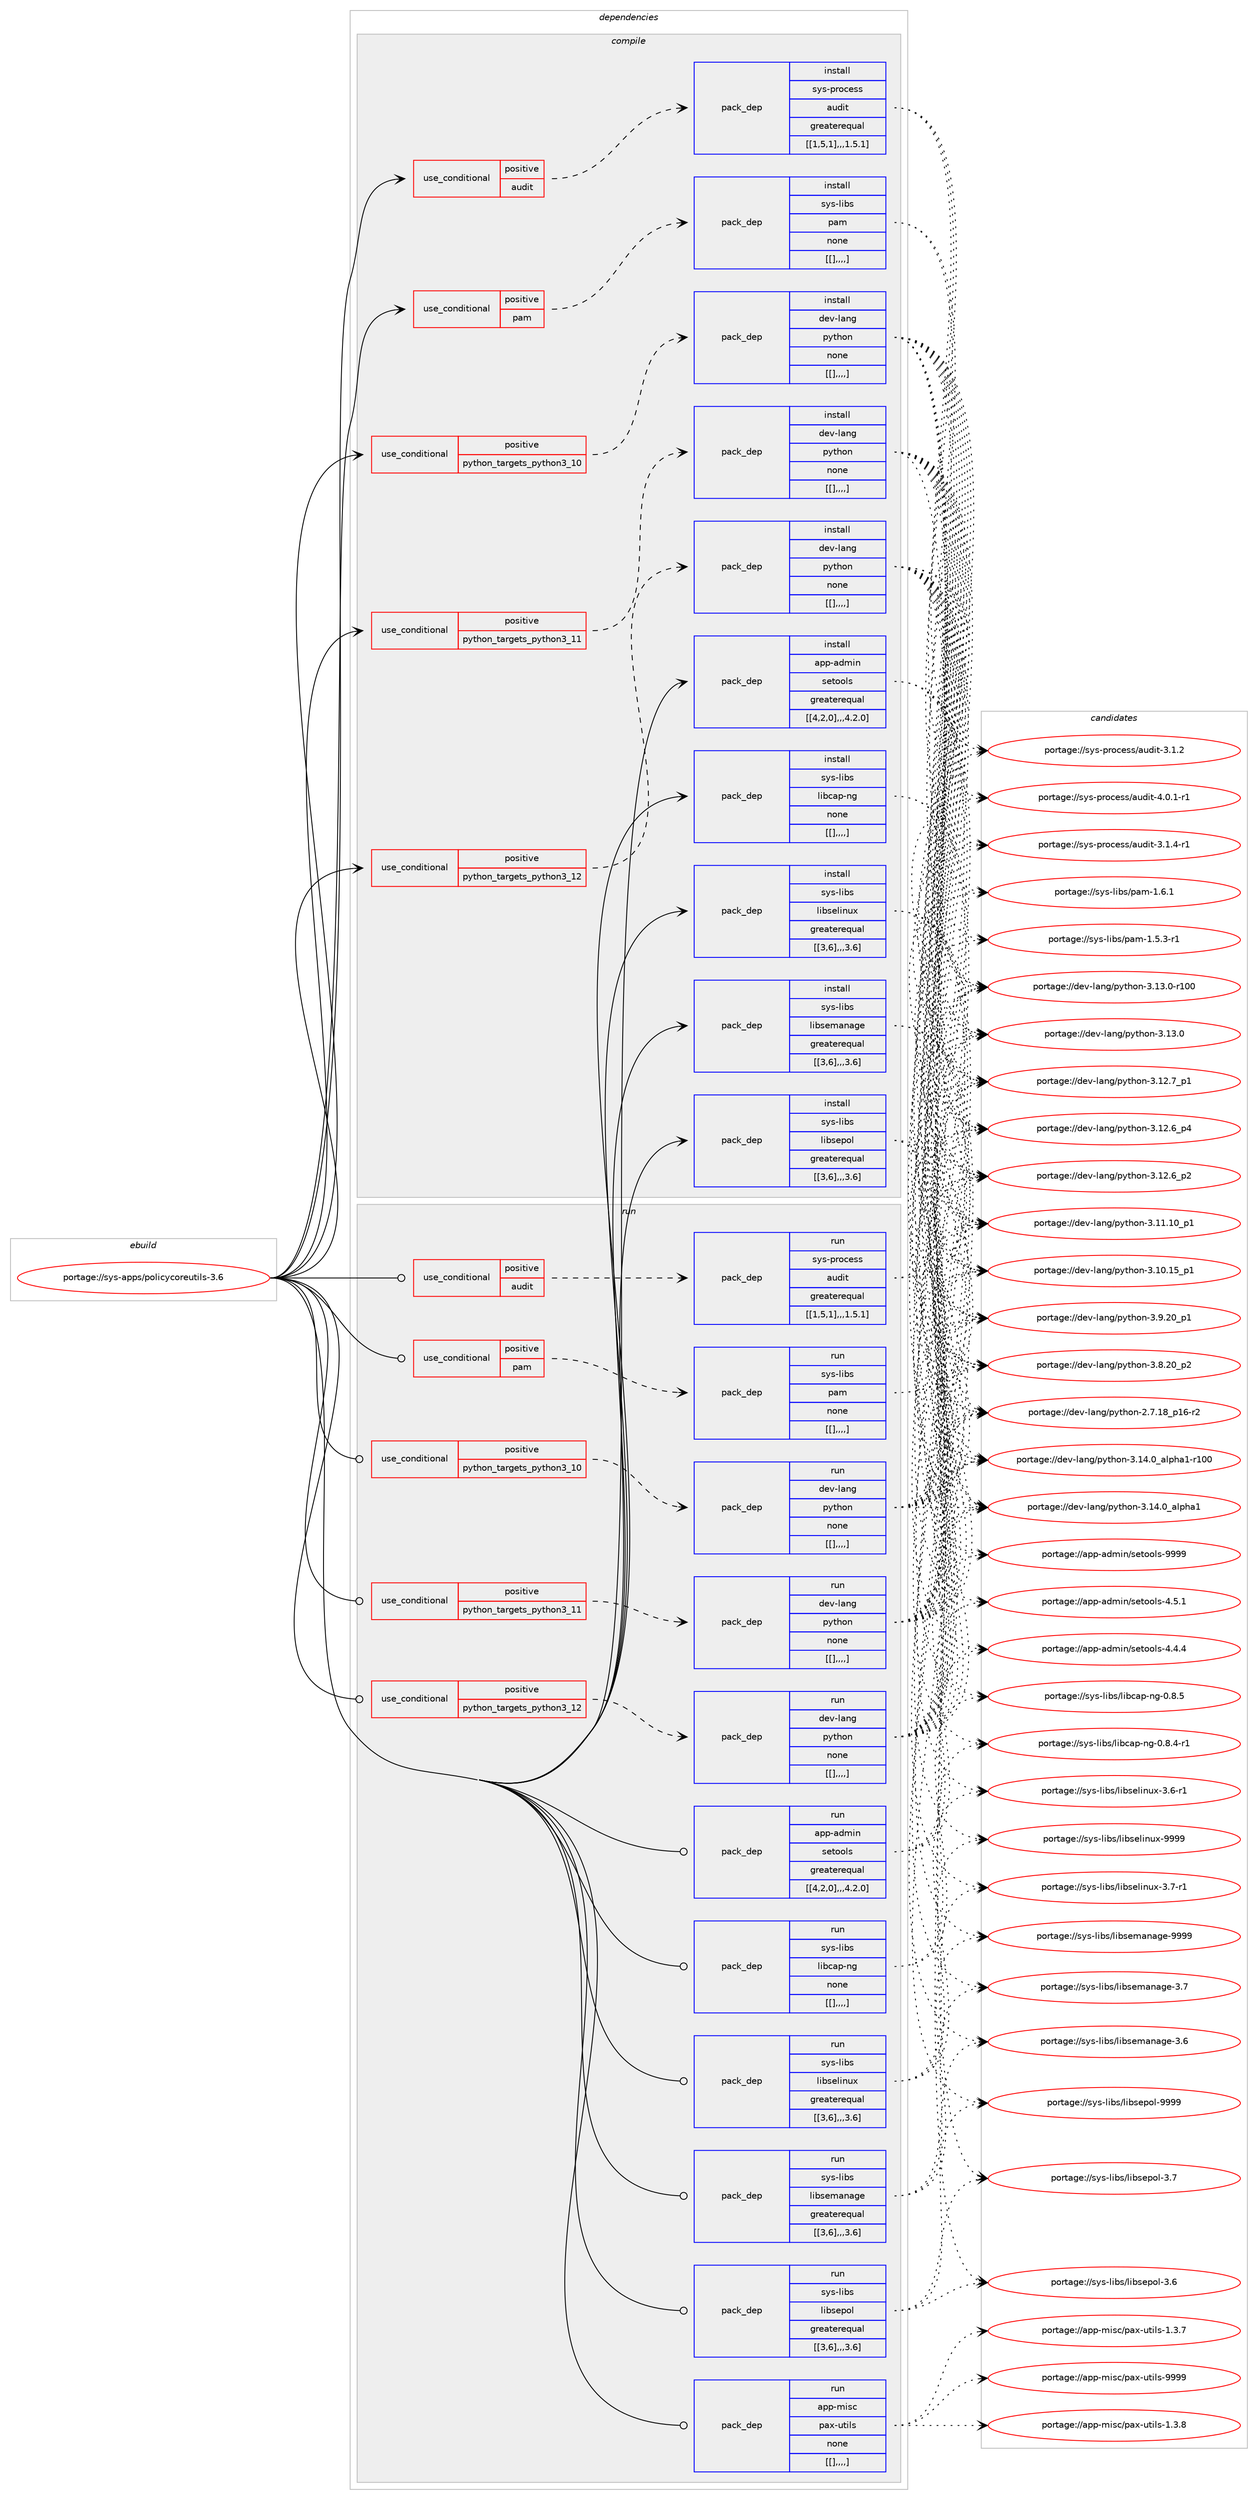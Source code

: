 digraph prolog {

# *************
# Graph options
# *************

newrank=true;
concentrate=true;
compound=true;
graph [rankdir=LR,fontname=Helvetica,fontsize=10,ranksep=1.5];#, ranksep=2.5, nodesep=0.2];
edge  [arrowhead=vee];
node  [fontname=Helvetica,fontsize=10];

# **********
# The ebuild
# **********

subgraph cluster_leftcol {
color=gray;
label=<<i>ebuild</i>>;
id [label="portage://sys-apps/policycoreutils-3.6", color=red, width=4, href="../sys-apps/policycoreutils-3.6.svg"];
}

# ****************
# The dependencies
# ****************

subgraph cluster_midcol {
color=gray;
label=<<i>dependencies</i>>;
subgraph cluster_compile {
fillcolor="#eeeeee";
style=filled;
label=<<i>compile</i>>;
subgraph cond118239 {
dependency445395 [label=<<TABLE BORDER="0" CELLBORDER="1" CELLSPACING="0" CELLPADDING="4"><TR><TD ROWSPAN="3" CELLPADDING="10">use_conditional</TD></TR><TR><TD>positive</TD></TR><TR><TD>audit</TD></TR></TABLE>>, shape=none, color=red];
subgraph pack323968 {
dependency445407 [label=<<TABLE BORDER="0" CELLBORDER="1" CELLSPACING="0" CELLPADDING="4" WIDTH="220"><TR><TD ROWSPAN="6" CELLPADDING="30">pack_dep</TD></TR><TR><TD WIDTH="110">install</TD></TR><TR><TD>sys-process</TD></TR><TR><TD>audit</TD></TR><TR><TD>greaterequal</TD></TR><TR><TD>[[1,5,1],,,1.5.1]</TD></TR></TABLE>>, shape=none, color=blue];
}
dependency445395:e -> dependency445407:w [weight=20,style="dashed",arrowhead="vee"];
}
id:e -> dependency445395:w [weight=20,style="solid",arrowhead="vee"];
subgraph cond118254 {
dependency445429 [label=<<TABLE BORDER="0" CELLBORDER="1" CELLSPACING="0" CELLPADDING="4"><TR><TD ROWSPAN="3" CELLPADDING="10">use_conditional</TD></TR><TR><TD>positive</TD></TR><TR><TD>pam</TD></TR></TABLE>>, shape=none, color=red];
subgraph pack323987 {
dependency445546 [label=<<TABLE BORDER="0" CELLBORDER="1" CELLSPACING="0" CELLPADDING="4" WIDTH="220"><TR><TD ROWSPAN="6" CELLPADDING="30">pack_dep</TD></TR><TR><TD WIDTH="110">install</TD></TR><TR><TD>sys-libs</TD></TR><TR><TD>pam</TD></TR><TR><TD>none</TD></TR><TR><TD>[[],,,,]</TD></TR></TABLE>>, shape=none, color=blue];
}
dependency445429:e -> dependency445546:w [weight=20,style="dashed",arrowhead="vee"];
}
id:e -> dependency445429:w [weight=20,style="solid",arrowhead="vee"];
subgraph cond118311 {
dependency445602 [label=<<TABLE BORDER="0" CELLBORDER="1" CELLSPACING="0" CELLPADDING="4"><TR><TD ROWSPAN="3" CELLPADDING="10">use_conditional</TD></TR><TR><TD>positive</TD></TR><TR><TD>python_targets_python3_10</TD></TR></TABLE>>, shape=none, color=red];
subgraph pack324123 {
dependency445663 [label=<<TABLE BORDER="0" CELLBORDER="1" CELLSPACING="0" CELLPADDING="4" WIDTH="220"><TR><TD ROWSPAN="6" CELLPADDING="30">pack_dep</TD></TR><TR><TD WIDTH="110">install</TD></TR><TR><TD>dev-lang</TD></TR><TR><TD>python</TD></TR><TR><TD>none</TD></TR><TR><TD>[[],,,,]</TD></TR></TABLE>>, shape=none, color=blue];
}
dependency445602:e -> dependency445663:w [weight=20,style="dashed",arrowhead="vee"];
}
id:e -> dependency445602:w [weight=20,style="solid",arrowhead="vee"];
subgraph cond118338 {
dependency445669 [label=<<TABLE BORDER="0" CELLBORDER="1" CELLSPACING="0" CELLPADDING="4"><TR><TD ROWSPAN="3" CELLPADDING="10">use_conditional</TD></TR><TR><TD>positive</TD></TR><TR><TD>python_targets_python3_11</TD></TR></TABLE>>, shape=none, color=red];
subgraph pack324153 {
dependency445700 [label=<<TABLE BORDER="0" CELLBORDER="1" CELLSPACING="0" CELLPADDING="4" WIDTH="220"><TR><TD ROWSPAN="6" CELLPADDING="30">pack_dep</TD></TR><TR><TD WIDTH="110">install</TD></TR><TR><TD>dev-lang</TD></TR><TR><TD>python</TD></TR><TR><TD>none</TD></TR><TR><TD>[[],,,,]</TD></TR></TABLE>>, shape=none, color=blue];
}
dependency445669:e -> dependency445700:w [weight=20,style="dashed",arrowhead="vee"];
}
id:e -> dependency445669:w [weight=20,style="solid",arrowhead="vee"];
subgraph cond118353 {
dependency445707 [label=<<TABLE BORDER="0" CELLBORDER="1" CELLSPACING="0" CELLPADDING="4"><TR><TD ROWSPAN="3" CELLPADDING="10">use_conditional</TD></TR><TR><TD>positive</TD></TR><TR><TD>python_targets_python3_12</TD></TR></TABLE>>, shape=none, color=red];
subgraph pack324170 {
dependency445724 [label=<<TABLE BORDER="0" CELLBORDER="1" CELLSPACING="0" CELLPADDING="4" WIDTH="220"><TR><TD ROWSPAN="6" CELLPADDING="30">pack_dep</TD></TR><TR><TD WIDTH="110">install</TD></TR><TR><TD>dev-lang</TD></TR><TR><TD>python</TD></TR><TR><TD>none</TD></TR><TR><TD>[[],,,,]</TD></TR></TABLE>>, shape=none, color=blue];
}
dependency445707:e -> dependency445724:w [weight=20,style="dashed",arrowhead="vee"];
}
id:e -> dependency445707:w [weight=20,style="solid",arrowhead="vee"];
subgraph pack324227 {
dependency445809 [label=<<TABLE BORDER="0" CELLBORDER="1" CELLSPACING="0" CELLPADDING="4" WIDTH="220"><TR><TD ROWSPAN="6" CELLPADDING="30">pack_dep</TD></TR><TR><TD WIDTH="110">install</TD></TR><TR><TD>app-admin</TD></TR><TR><TD>setools</TD></TR><TR><TD>greaterequal</TD></TR><TR><TD>[[4,2,0],,,4.2.0]</TD></TR></TABLE>>, shape=none, color=blue];
}
id:e -> dependency445809:w [weight=20,style="solid",arrowhead="vee"];
subgraph pack324241 {
dependency445849 [label=<<TABLE BORDER="0" CELLBORDER="1" CELLSPACING="0" CELLPADDING="4" WIDTH="220"><TR><TD ROWSPAN="6" CELLPADDING="30">pack_dep</TD></TR><TR><TD WIDTH="110">install</TD></TR><TR><TD>sys-libs</TD></TR><TR><TD>libcap-ng</TD></TR><TR><TD>none</TD></TR><TR><TD>[[],,,,]</TD></TR></TABLE>>, shape=none, color=blue];
}
id:e -> dependency445849:w [weight=20,style="solid",arrowhead="vee"];
subgraph pack324283 {
dependency445887 [label=<<TABLE BORDER="0" CELLBORDER="1" CELLSPACING="0" CELLPADDING="4" WIDTH="220"><TR><TD ROWSPAN="6" CELLPADDING="30">pack_dep</TD></TR><TR><TD WIDTH="110">install</TD></TR><TR><TD>sys-libs</TD></TR><TR><TD>libselinux</TD></TR><TR><TD>greaterequal</TD></TR><TR><TD>[[3,6],,,3.6]</TD></TR></TABLE>>, shape=none, color=blue];
}
id:e -> dependency445887:w [weight=20,style="solid",arrowhead="vee"];
subgraph pack324308 {
dependency445910 [label=<<TABLE BORDER="0" CELLBORDER="1" CELLSPACING="0" CELLPADDING="4" WIDTH="220"><TR><TD ROWSPAN="6" CELLPADDING="30">pack_dep</TD></TR><TR><TD WIDTH="110">install</TD></TR><TR><TD>sys-libs</TD></TR><TR><TD>libsemanage</TD></TR><TR><TD>greaterequal</TD></TR><TR><TD>[[3,6],,,3.6]</TD></TR></TABLE>>, shape=none, color=blue];
}
id:e -> dependency445910:w [weight=20,style="solid",arrowhead="vee"];
subgraph pack324332 {
dependency445950 [label=<<TABLE BORDER="0" CELLBORDER="1" CELLSPACING="0" CELLPADDING="4" WIDTH="220"><TR><TD ROWSPAN="6" CELLPADDING="30">pack_dep</TD></TR><TR><TD WIDTH="110">install</TD></TR><TR><TD>sys-libs</TD></TR><TR><TD>libsepol</TD></TR><TR><TD>greaterequal</TD></TR><TR><TD>[[3,6],,,3.6]</TD></TR></TABLE>>, shape=none, color=blue];
}
id:e -> dependency445950:w [weight=20,style="solid",arrowhead="vee"];
}
subgraph cluster_compileandrun {
fillcolor="#eeeeee";
style=filled;
label=<<i>compile and run</i>>;
}
subgraph cluster_run {
fillcolor="#eeeeee";
style=filled;
label=<<i>run</i>>;
subgraph cond118439 {
dependency445960 [label=<<TABLE BORDER="0" CELLBORDER="1" CELLSPACING="0" CELLPADDING="4"><TR><TD ROWSPAN="3" CELLPADDING="10">use_conditional</TD></TR><TR><TD>positive</TD></TR><TR><TD>audit</TD></TR></TABLE>>, shape=none, color=red];
subgraph pack324369 {
dependency446013 [label=<<TABLE BORDER="0" CELLBORDER="1" CELLSPACING="0" CELLPADDING="4" WIDTH="220"><TR><TD ROWSPAN="6" CELLPADDING="30">pack_dep</TD></TR><TR><TD WIDTH="110">run</TD></TR><TR><TD>sys-process</TD></TR><TR><TD>audit</TD></TR><TR><TD>greaterequal</TD></TR><TR><TD>[[1,5,1],,,1.5.1]</TD></TR></TABLE>>, shape=none, color=blue];
}
dependency445960:e -> dependency446013:w [weight=20,style="dashed",arrowhead="vee"];
}
id:e -> dependency445960:w [weight=20,style="solid",arrowhead="odot"];
subgraph cond118459 {
dependency446056 [label=<<TABLE BORDER="0" CELLBORDER="1" CELLSPACING="0" CELLPADDING="4"><TR><TD ROWSPAN="3" CELLPADDING="10">use_conditional</TD></TR><TR><TD>positive</TD></TR><TR><TD>pam</TD></TR></TABLE>>, shape=none, color=red];
subgraph pack324415 {
dependency446077 [label=<<TABLE BORDER="0" CELLBORDER="1" CELLSPACING="0" CELLPADDING="4" WIDTH="220"><TR><TD ROWSPAN="6" CELLPADDING="30">pack_dep</TD></TR><TR><TD WIDTH="110">run</TD></TR><TR><TD>sys-libs</TD></TR><TR><TD>pam</TD></TR><TR><TD>none</TD></TR><TR><TD>[[],,,,]</TD></TR></TABLE>>, shape=none, color=blue];
}
dependency446056:e -> dependency446077:w [weight=20,style="dashed",arrowhead="vee"];
}
id:e -> dependency446056:w [weight=20,style="solid",arrowhead="odot"];
subgraph cond118483 {
dependency446120 [label=<<TABLE BORDER="0" CELLBORDER="1" CELLSPACING="0" CELLPADDING="4"><TR><TD ROWSPAN="3" CELLPADDING="10">use_conditional</TD></TR><TR><TD>positive</TD></TR><TR><TD>python_targets_python3_10</TD></TR></TABLE>>, shape=none, color=red];
subgraph pack324476 {
dependency446175 [label=<<TABLE BORDER="0" CELLBORDER="1" CELLSPACING="0" CELLPADDING="4" WIDTH="220"><TR><TD ROWSPAN="6" CELLPADDING="30">pack_dep</TD></TR><TR><TD WIDTH="110">run</TD></TR><TR><TD>dev-lang</TD></TR><TR><TD>python</TD></TR><TR><TD>none</TD></TR><TR><TD>[[],,,,]</TD></TR></TABLE>>, shape=none, color=blue];
}
dependency446120:e -> dependency446175:w [weight=20,style="dashed",arrowhead="vee"];
}
id:e -> dependency446120:w [weight=20,style="solid",arrowhead="odot"];
subgraph cond118524 {
dependency446263 [label=<<TABLE BORDER="0" CELLBORDER="1" CELLSPACING="0" CELLPADDING="4"><TR><TD ROWSPAN="3" CELLPADDING="10">use_conditional</TD></TR><TR><TD>positive</TD></TR><TR><TD>python_targets_python3_11</TD></TR></TABLE>>, shape=none, color=red];
subgraph pack324548 {
dependency446280 [label=<<TABLE BORDER="0" CELLBORDER="1" CELLSPACING="0" CELLPADDING="4" WIDTH="220"><TR><TD ROWSPAN="6" CELLPADDING="30">pack_dep</TD></TR><TR><TD WIDTH="110">run</TD></TR><TR><TD>dev-lang</TD></TR><TR><TD>python</TD></TR><TR><TD>none</TD></TR><TR><TD>[[],,,,]</TD></TR></TABLE>>, shape=none, color=blue];
}
dependency446263:e -> dependency446280:w [weight=20,style="dashed",arrowhead="vee"];
}
id:e -> dependency446263:w [weight=20,style="solid",arrowhead="odot"];
subgraph cond118554 {
dependency446335 [label=<<TABLE BORDER="0" CELLBORDER="1" CELLSPACING="0" CELLPADDING="4"><TR><TD ROWSPAN="3" CELLPADDING="10">use_conditional</TD></TR><TR><TD>positive</TD></TR><TR><TD>python_targets_python3_12</TD></TR></TABLE>>, shape=none, color=red];
subgraph pack324622 {
dependency446374 [label=<<TABLE BORDER="0" CELLBORDER="1" CELLSPACING="0" CELLPADDING="4" WIDTH="220"><TR><TD ROWSPAN="6" CELLPADDING="30">pack_dep</TD></TR><TR><TD WIDTH="110">run</TD></TR><TR><TD>dev-lang</TD></TR><TR><TD>python</TD></TR><TR><TD>none</TD></TR><TR><TD>[[],,,,]</TD></TR></TABLE>>, shape=none, color=blue];
}
dependency446335:e -> dependency446374:w [weight=20,style="dashed",arrowhead="vee"];
}
id:e -> dependency446335:w [weight=20,style="solid",arrowhead="odot"];
subgraph pack324639 {
dependency446397 [label=<<TABLE BORDER="0" CELLBORDER="1" CELLSPACING="0" CELLPADDING="4" WIDTH="220"><TR><TD ROWSPAN="6" CELLPADDING="30">pack_dep</TD></TR><TR><TD WIDTH="110">run</TD></TR><TR><TD>app-admin</TD></TR><TR><TD>setools</TD></TR><TR><TD>greaterequal</TD></TR><TR><TD>[[4,2,0],,,4.2.0]</TD></TR></TABLE>>, shape=none, color=blue];
}
id:e -> dependency446397:w [weight=20,style="solid",arrowhead="odot"];
subgraph pack324640 {
dependency446436 [label=<<TABLE BORDER="0" CELLBORDER="1" CELLSPACING="0" CELLPADDING="4" WIDTH="220"><TR><TD ROWSPAN="6" CELLPADDING="30">pack_dep</TD></TR><TR><TD WIDTH="110">run</TD></TR><TR><TD>app-misc</TD></TR><TR><TD>pax-utils</TD></TR><TR><TD>none</TD></TR><TR><TD>[[],,,,]</TD></TR></TABLE>>, shape=none, color=blue];
}
id:e -> dependency446436:w [weight=20,style="solid",arrowhead="odot"];
subgraph pack324678 {
dependency446552 [label=<<TABLE BORDER="0" CELLBORDER="1" CELLSPACING="0" CELLPADDING="4" WIDTH="220"><TR><TD ROWSPAN="6" CELLPADDING="30">pack_dep</TD></TR><TR><TD WIDTH="110">run</TD></TR><TR><TD>sys-libs</TD></TR><TR><TD>libcap-ng</TD></TR><TR><TD>none</TD></TR><TR><TD>[[],,,,]</TD></TR></TABLE>>, shape=none, color=blue];
}
id:e -> dependency446552:w [weight=20,style="solid",arrowhead="odot"];
subgraph pack324743 {
dependency446582 [label=<<TABLE BORDER="0" CELLBORDER="1" CELLSPACING="0" CELLPADDING="4" WIDTH="220"><TR><TD ROWSPAN="6" CELLPADDING="30">pack_dep</TD></TR><TR><TD WIDTH="110">run</TD></TR><TR><TD>sys-libs</TD></TR><TR><TD>libselinux</TD></TR><TR><TD>greaterequal</TD></TR><TR><TD>[[3,6],,,3.6]</TD></TR></TABLE>>, shape=none, color=blue];
}
id:e -> dependency446582:w [weight=20,style="solid",arrowhead="odot"];
subgraph pack324772 {
dependency446612 [label=<<TABLE BORDER="0" CELLBORDER="1" CELLSPACING="0" CELLPADDING="4" WIDTH="220"><TR><TD ROWSPAN="6" CELLPADDING="30">pack_dep</TD></TR><TR><TD WIDTH="110">run</TD></TR><TR><TD>sys-libs</TD></TR><TR><TD>libsemanage</TD></TR><TR><TD>greaterequal</TD></TR><TR><TD>[[3,6],,,3.6]</TD></TR></TABLE>>, shape=none, color=blue];
}
id:e -> dependency446612:w [weight=20,style="solid",arrowhead="odot"];
subgraph pack324774 {
dependency446689 [label=<<TABLE BORDER="0" CELLBORDER="1" CELLSPACING="0" CELLPADDING="4" WIDTH="220"><TR><TD ROWSPAN="6" CELLPADDING="30">pack_dep</TD></TR><TR><TD WIDTH="110">run</TD></TR><TR><TD>sys-libs</TD></TR><TR><TD>libsepol</TD></TR><TR><TD>greaterequal</TD></TR><TR><TD>[[3,6],,,3.6]</TD></TR></TABLE>>, shape=none, color=blue];
}
id:e -> dependency446689:w [weight=20,style="solid",arrowhead="odot"];
}
}

# **************
# The candidates
# **************

subgraph cluster_choices {
rank=same;
color=gray;
label=<<i>candidates</i>>;

subgraph choice324332 {
color=black;
nodesep=1;
choice115121115451121141119910111511547971171001051164552464846494511449 [label="portage://sys-process/audit-4.0.1-r1", color=red, width=4,href="../sys-process/audit-4.0.1-r1.svg"];
choice115121115451121141119910111511547971171001051164551464946524511449 [label="portage://sys-process/audit-3.1.4-r1", color=red, width=4,href="../sys-process/audit-3.1.4-r1.svg"];
choice11512111545112114111991011151154797117100105116455146494650 [label="portage://sys-process/audit-3.1.2", color=red, width=4,href="../sys-process/audit-3.1.2.svg"];
dependency445407:e -> choice115121115451121141119910111511547971171001051164552464846494511449:w [style=dotted,weight="100"];
dependency445407:e -> choice115121115451121141119910111511547971171001051164551464946524511449:w [style=dotted,weight="100"];
dependency445407:e -> choice11512111545112114111991011151154797117100105116455146494650:w [style=dotted,weight="100"];
}
subgraph choice324335 {
color=black;
nodesep=1;
choice11512111545108105981154711297109454946544649 [label="portage://sys-libs/pam-1.6.1", color=red, width=4,href="../sys-libs/pam-1.6.1.svg"];
choice115121115451081059811547112971094549465346514511449 [label="portage://sys-libs/pam-1.5.3-r1", color=red, width=4,href="../sys-libs/pam-1.5.3-r1.svg"];
dependency445546:e -> choice11512111545108105981154711297109454946544649:w [style=dotted,weight="100"];
dependency445546:e -> choice115121115451081059811547112971094549465346514511449:w [style=dotted,weight="100"];
}
subgraph choice324340 {
color=black;
nodesep=1;
choice100101118451089711010347112121116104111110455146495246489597108112104974945114494848 [label="portage://dev-lang/python-3.14.0_alpha1-r100", color=red, width=4,href="../dev-lang/python-3.14.0_alpha1-r100.svg"];
choice1001011184510897110103471121211161041111104551464952464895971081121049749 [label="portage://dev-lang/python-3.14.0_alpha1", color=red, width=4,href="../dev-lang/python-3.14.0_alpha1.svg"];
choice1001011184510897110103471121211161041111104551464951464845114494848 [label="portage://dev-lang/python-3.13.0-r100", color=red, width=4,href="../dev-lang/python-3.13.0-r100.svg"];
choice10010111845108971101034711212111610411111045514649514648 [label="portage://dev-lang/python-3.13.0", color=red, width=4,href="../dev-lang/python-3.13.0.svg"];
choice100101118451089711010347112121116104111110455146495046559511249 [label="portage://dev-lang/python-3.12.7_p1", color=red, width=4,href="../dev-lang/python-3.12.7_p1.svg"];
choice100101118451089711010347112121116104111110455146495046549511252 [label="portage://dev-lang/python-3.12.6_p4", color=red, width=4,href="../dev-lang/python-3.12.6_p4.svg"];
choice100101118451089711010347112121116104111110455146495046549511250 [label="portage://dev-lang/python-3.12.6_p2", color=red, width=4,href="../dev-lang/python-3.12.6_p2.svg"];
choice10010111845108971101034711212111610411111045514649494649489511249 [label="portage://dev-lang/python-3.11.10_p1", color=red, width=4,href="../dev-lang/python-3.11.10_p1.svg"];
choice10010111845108971101034711212111610411111045514649484649539511249 [label="portage://dev-lang/python-3.10.15_p1", color=red, width=4,href="../dev-lang/python-3.10.15_p1.svg"];
choice100101118451089711010347112121116104111110455146574650489511249 [label="portage://dev-lang/python-3.9.20_p1", color=red, width=4,href="../dev-lang/python-3.9.20_p1.svg"];
choice100101118451089711010347112121116104111110455146564650489511250 [label="portage://dev-lang/python-3.8.20_p2", color=red, width=4,href="../dev-lang/python-3.8.20_p2.svg"];
choice100101118451089711010347112121116104111110455046554649569511249544511450 [label="portage://dev-lang/python-2.7.18_p16-r2", color=red, width=4,href="../dev-lang/python-2.7.18_p16-r2.svg"];
dependency445663:e -> choice100101118451089711010347112121116104111110455146495246489597108112104974945114494848:w [style=dotted,weight="100"];
dependency445663:e -> choice1001011184510897110103471121211161041111104551464952464895971081121049749:w [style=dotted,weight="100"];
dependency445663:e -> choice1001011184510897110103471121211161041111104551464951464845114494848:w [style=dotted,weight="100"];
dependency445663:e -> choice10010111845108971101034711212111610411111045514649514648:w [style=dotted,weight="100"];
dependency445663:e -> choice100101118451089711010347112121116104111110455146495046559511249:w [style=dotted,weight="100"];
dependency445663:e -> choice100101118451089711010347112121116104111110455146495046549511252:w [style=dotted,weight="100"];
dependency445663:e -> choice100101118451089711010347112121116104111110455146495046549511250:w [style=dotted,weight="100"];
dependency445663:e -> choice10010111845108971101034711212111610411111045514649494649489511249:w [style=dotted,weight="100"];
dependency445663:e -> choice10010111845108971101034711212111610411111045514649484649539511249:w [style=dotted,weight="100"];
dependency445663:e -> choice100101118451089711010347112121116104111110455146574650489511249:w [style=dotted,weight="100"];
dependency445663:e -> choice100101118451089711010347112121116104111110455146564650489511250:w [style=dotted,weight="100"];
dependency445663:e -> choice100101118451089711010347112121116104111110455046554649569511249544511450:w [style=dotted,weight="100"];
}
subgraph choice324349 {
color=black;
nodesep=1;
choice100101118451089711010347112121116104111110455146495246489597108112104974945114494848 [label="portage://dev-lang/python-3.14.0_alpha1-r100", color=red, width=4,href="../dev-lang/python-3.14.0_alpha1-r100.svg"];
choice1001011184510897110103471121211161041111104551464952464895971081121049749 [label="portage://dev-lang/python-3.14.0_alpha1", color=red, width=4,href="../dev-lang/python-3.14.0_alpha1.svg"];
choice1001011184510897110103471121211161041111104551464951464845114494848 [label="portage://dev-lang/python-3.13.0-r100", color=red, width=4,href="../dev-lang/python-3.13.0-r100.svg"];
choice10010111845108971101034711212111610411111045514649514648 [label="portage://dev-lang/python-3.13.0", color=red, width=4,href="../dev-lang/python-3.13.0.svg"];
choice100101118451089711010347112121116104111110455146495046559511249 [label="portage://dev-lang/python-3.12.7_p1", color=red, width=4,href="../dev-lang/python-3.12.7_p1.svg"];
choice100101118451089711010347112121116104111110455146495046549511252 [label="portage://dev-lang/python-3.12.6_p4", color=red, width=4,href="../dev-lang/python-3.12.6_p4.svg"];
choice100101118451089711010347112121116104111110455146495046549511250 [label="portage://dev-lang/python-3.12.6_p2", color=red, width=4,href="../dev-lang/python-3.12.6_p2.svg"];
choice10010111845108971101034711212111610411111045514649494649489511249 [label="portage://dev-lang/python-3.11.10_p1", color=red, width=4,href="../dev-lang/python-3.11.10_p1.svg"];
choice10010111845108971101034711212111610411111045514649484649539511249 [label="portage://dev-lang/python-3.10.15_p1", color=red, width=4,href="../dev-lang/python-3.10.15_p1.svg"];
choice100101118451089711010347112121116104111110455146574650489511249 [label="portage://dev-lang/python-3.9.20_p1", color=red, width=4,href="../dev-lang/python-3.9.20_p1.svg"];
choice100101118451089711010347112121116104111110455146564650489511250 [label="portage://dev-lang/python-3.8.20_p2", color=red, width=4,href="../dev-lang/python-3.8.20_p2.svg"];
choice100101118451089711010347112121116104111110455046554649569511249544511450 [label="portage://dev-lang/python-2.7.18_p16-r2", color=red, width=4,href="../dev-lang/python-2.7.18_p16-r2.svg"];
dependency445700:e -> choice100101118451089711010347112121116104111110455146495246489597108112104974945114494848:w [style=dotted,weight="100"];
dependency445700:e -> choice1001011184510897110103471121211161041111104551464952464895971081121049749:w [style=dotted,weight="100"];
dependency445700:e -> choice1001011184510897110103471121211161041111104551464951464845114494848:w [style=dotted,weight="100"];
dependency445700:e -> choice10010111845108971101034711212111610411111045514649514648:w [style=dotted,weight="100"];
dependency445700:e -> choice100101118451089711010347112121116104111110455146495046559511249:w [style=dotted,weight="100"];
dependency445700:e -> choice100101118451089711010347112121116104111110455146495046549511252:w [style=dotted,weight="100"];
dependency445700:e -> choice100101118451089711010347112121116104111110455146495046549511250:w [style=dotted,weight="100"];
dependency445700:e -> choice10010111845108971101034711212111610411111045514649494649489511249:w [style=dotted,weight="100"];
dependency445700:e -> choice10010111845108971101034711212111610411111045514649484649539511249:w [style=dotted,weight="100"];
dependency445700:e -> choice100101118451089711010347112121116104111110455146574650489511249:w [style=dotted,weight="100"];
dependency445700:e -> choice100101118451089711010347112121116104111110455146564650489511250:w [style=dotted,weight="100"];
dependency445700:e -> choice100101118451089711010347112121116104111110455046554649569511249544511450:w [style=dotted,weight="100"];
}
subgraph choice324357 {
color=black;
nodesep=1;
choice100101118451089711010347112121116104111110455146495246489597108112104974945114494848 [label="portage://dev-lang/python-3.14.0_alpha1-r100", color=red, width=4,href="../dev-lang/python-3.14.0_alpha1-r100.svg"];
choice1001011184510897110103471121211161041111104551464952464895971081121049749 [label="portage://dev-lang/python-3.14.0_alpha1", color=red, width=4,href="../dev-lang/python-3.14.0_alpha1.svg"];
choice1001011184510897110103471121211161041111104551464951464845114494848 [label="portage://dev-lang/python-3.13.0-r100", color=red, width=4,href="../dev-lang/python-3.13.0-r100.svg"];
choice10010111845108971101034711212111610411111045514649514648 [label="portage://dev-lang/python-3.13.0", color=red, width=4,href="../dev-lang/python-3.13.0.svg"];
choice100101118451089711010347112121116104111110455146495046559511249 [label="portage://dev-lang/python-3.12.7_p1", color=red, width=4,href="../dev-lang/python-3.12.7_p1.svg"];
choice100101118451089711010347112121116104111110455146495046549511252 [label="portage://dev-lang/python-3.12.6_p4", color=red, width=4,href="../dev-lang/python-3.12.6_p4.svg"];
choice100101118451089711010347112121116104111110455146495046549511250 [label="portage://dev-lang/python-3.12.6_p2", color=red, width=4,href="../dev-lang/python-3.12.6_p2.svg"];
choice10010111845108971101034711212111610411111045514649494649489511249 [label="portage://dev-lang/python-3.11.10_p1", color=red, width=4,href="../dev-lang/python-3.11.10_p1.svg"];
choice10010111845108971101034711212111610411111045514649484649539511249 [label="portage://dev-lang/python-3.10.15_p1", color=red, width=4,href="../dev-lang/python-3.10.15_p1.svg"];
choice100101118451089711010347112121116104111110455146574650489511249 [label="portage://dev-lang/python-3.9.20_p1", color=red, width=4,href="../dev-lang/python-3.9.20_p1.svg"];
choice100101118451089711010347112121116104111110455146564650489511250 [label="portage://dev-lang/python-3.8.20_p2", color=red, width=4,href="../dev-lang/python-3.8.20_p2.svg"];
choice100101118451089711010347112121116104111110455046554649569511249544511450 [label="portage://dev-lang/python-2.7.18_p16-r2", color=red, width=4,href="../dev-lang/python-2.7.18_p16-r2.svg"];
dependency445724:e -> choice100101118451089711010347112121116104111110455146495246489597108112104974945114494848:w [style=dotted,weight="100"];
dependency445724:e -> choice1001011184510897110103471121211161041111104551464952464895971081121049749:w [style=dotted,weight="100"];
dependency445724:e -> choice1001011184510897110103471121211161041111104551464951464845114494848:w [style=dotted,weight="100"];
dependency445724:e -> choice10010111845108971101034711212111610411111045514649514648:w [style=dotted,weight="100"];
dependency445724:e -> choice100101118451089711010347112121116104111110455146495046559511249:w [style=dotted,weight="100"];
dependency445724:e -> choice100101118451089711010347112121116104111110455146495046549511252:w [style=dotted,weight="100"];
dependency445724:e -> choice100101118451089711010347112121116104111110455146495046549511250:w [style=dotted,weight="100"];
dependency445724:e -> choice10010111845108971101034711212111610411111045514649494649489511249:w [style=dotted,weight="100"];
dependency445724:e -> choice10010111845108971101034711212111610411111045514649484649539511249:w [style=dotted,weight="100"];
dependency445724:e -> choice100101118451089711010347112121116104111110455146574650489511249:w [style=dotted,weight="100"];
dependency445724:e -> choice100101118451089711010347112121116104111110455146564650489511250:w [style=dotted,weight="100"];
dependency445724:e -> choice100101118451089711010347112121116104111110455046554649569511249544511450:w [style=dotted,weight="100"];
}
subgraph choice324366 {
color=black;
nodesep=1;
choice971121124597100109105110471151011161111111081154557575757 [label="portage://app-admin/setools-9999", color=red, width=4,href="../app-admin/setools-9999.svg"];
choice97112112459710010910511047115101116111111108115455246534649 [label="portage://app-admin/setools-4.5.1", color=red, width=4,href="../app-admin/setools-4.5.1.svg"];
choice97112112459710010910511047115101116111111108115455246524652 [label="portage://app-admin/setools-4.4.4", color=red, width=4,href="../app-admin/setools-4.4.4.svg"];
dependency445809:e -> choice971121124597100109105110471151011161111111081154557575757:w [style=dotted,weight="100"];
dependency445809:e -> choice97112112459710010910511047115101116111111108115455246534649:w [style=dotted,weight="100"];
dependency445809:e -> choice97112112459710010910511047115101116111111108115455246524652:w [style=dotted,weight="100"];
}
subgraph choice324374 {
color=black;
nodesep=1;
choice11512111545108105981154710810598999711245110103454846564653 [label="portage://sys-libs/libcap-ng-0.8.5", color=red, width=4,href="../sys-libs/libcap-ng-0.8.5.svg"];
choice115121115451081059811547108105989997112451101034548465646524511449 [label="portage://sys-libs/libcap-ng-0.8.4-r1", color=red, width=4,href="../sys-libs/libcap-ng-0.8.4-r1.svg"];
dependency445849:e -> choice11512111545108105981154710810598999711245110103454846564653:w [style=dotted,weight="100"];
dependency445849:e -> choice115121115451081059811547108105989997112451101034548465646524511449:w [style=dotted,weight="100"];
}
subgraph choice324384 {
color=black;
nodesep=1;
choice115121115451081059811547108105981151011081051101171204557575757 [label="portage://sys-libs/libselinux-9999", color=red, width=4,href="../sys-libs/libselinux-9999.svg"];
choice11512111545108105981154710810598115101108105110117120455146554511449 [label="portage://sys-libs/libselinux-3.7-r1", color=red, width=4,href="../sys-libs/libselinux-3.7-r1.svg"];
choice11512111545108105981154710810598115101108105110117120455146544511449 [label="portage://sys-libs/libselinux-3.6-r1", color=red, width=4,href="../sys-libs/libselinux-3.6-r1.svg"];
dependency445887:e -> choice115121115451081059811547108105981151011081051101171204557575757:w [style=dotted,weight="100"];
dependency445887:e -> choice11512111545108105981154710810598115101108105110117120455146554511449:w [style=dotted,weight="100"];
dependency445887:e -> choice11512111545108105981154710810598115101108105110117120455146544511449:w [style=dotted,weight="100"];
}
subgraph choice324397 {
color=black;
nodesep=1;
choice1151211154510810598115471081059811510110997110971031014557575757 [label="portage://sys-libs/libsemanage-9999", color=red, width=4,href="../sys-libs/libsemanage-9999.svg"];
choice11512111545108105981154710810598115101109971109710310145514655 [label="portage://sys-libs/libsemanage-3.7", color=red, width=4,href="../sys-libs/libsemanage-3.7.svg"];
choice11512111545108105981154710810598115101109971109710310145514654 [label="portage://sys-libs/libsemanage-3.6", color=red, width=4,href="../sys-libs/libsemanage-3.6.svg"];
dependency445910:e -> choice1151211154510810598115471081059811510110997110971031014557575757:w [style=dotted,weight="100"];
dependency445910:e -> choice11512111545108105981154710810598115101109971109710310145514655:w [style=dotted,weight="100"];
dependency445910:e -> choice11512111545108105981154710810598115101109971109710310145514654:w [style=dotted,weight="100"];
}
subgraph choice324401 {
color=black;
nodesep=1;
choice115121115451081059811547108105981151011121111084557575757 [label="portage://sys-libs/libsepol-9999", color=red, width=4,href="../sys-libs/libsepol-9999.svg"];
choice1151211154510810598115471081059811510111211110845514655 [label="portage://sys-libs/libsepol-3.7", color=red, width=4,href="../sys-libs/libsepol-3.7.svg"];
choice1151211154510810598115471081059811510111211110845514654 [label="portage://sys-libs/libsepol-3.6", color=red, width=4,href="../sys-libs/libsepol-3.6.svg"];
dependency445950:e -> choice115121115451081059811547108105981151011121111084557575757:w [style=dotted,weight="100"];
dependency445950:e -> choice1151211154510810598115471081059811510111211110845514655:w [style=dotted,weight="100"];
dependency445950:e -> choice1151211154510810598115471081059811510111211110845514654:w [style=dotted,weight="100"];
}
subgraph choice324404 {
color=black;
nodesep=1;
choice115121115451121141119910111511547971171001051164552464846494511449 [label="portage://sys-process/audit-4.0.1-r1", color=red, width=4,href="../sys-process/audit-4.0.1-r1.svg"];
choice115121115451121141119910111511547971171001051164551464946524511449 [label="portage://sys-process/audit-3.1.4-r1", color=red, width=4,href="../sys-process/audit-3.1.4-r1.svg"];
choice11512111545112114111991011151154797117100105116455146494650 [label="portage://sys-process/audit-3.1.2", color=red, width=4,href="../sys-process/audit-3.1.2.svg"];
dependency446013:e -> choice115121115451121141119910111511547971171001051164552464846494511449:w [style=dotted,weight="100"];
dependency446013:e -> choice115121115451121141119910111511547971171001051164551464946524511449:w [style=dotted,weight="100"];
dependency446013:e -> choice11512111545112114111991011151154797117100105116455146494650:w [style=dotted,weight="100"];
}
subgraph choice324411 {
color=black;
nodesep=1;
choice11512111545108105981154711297109454946544649 [label="portage://sys-libs/pam-1.6.1", color=red, width=4,href="../sys-libs/pam-1.6.1.svg"];
choice115121115451081059811547112971094549465346514511449 [label="portage://sys-libs/pam-1.5.3-r1", color=red, width=4,href="../sys-libs/pam-1.5.3-r1.svg"];
dependency446077:e -> choice11512111545108105981154711297109454946544649:w [style=dotted,weight="100"];
dependency446077:e -> choice115121115451081059811547112971094549465346514511449:w [style=dotted,weight="100"];
}
subgraph choice324425 {
color=black;
nodesep=1;
choice100101118451089711010347112121116104111110455146495246489597108112104974945114494848 [label="portage://dev-lang/python-3.14.0_alpha1-r100", color=red, width=4,href="../dev-lang/python-3.14.0_alpha1-r100.svg"];
choice1001011184510897110103471121211161041111104551464952464895971081121049749 [label="portage://dev-lang/python-3.14.0_alpha1", color=red, width=4,href="../dev-lang/python-3.14.0_alpha1.svg"];
choice1001011184510897110103471121211161041111104551464951464845114494848 [label="portage://dev-lang/python-3.13.0-r100", color=red, width=4,href="../dev-lang/python-3.13.0-r100.svg"];
choice10010111845108971101034711212111610411111045514649514648 [label="portage://dev-lang/python-3.13.0", color=red, width=4,href="../dev-lang/python-3.13.0.svg"];
choice100101118451089711010347112121116104111110455146495046559511249 [label="portage://dev-lang/python-3.12.7_p1", color=red, width=4,href="../dev-lang/python-3.12.7_p1.svg"];
choice100101118451089711010347112121116104111110455146495046549511252 [label="portage://dev-lang/python-3.12.6_p4", color=red, width=4,href="../dev-lang/python-3.12.6_p4.svg"];
choice100101118451089711010347112121116104111110455146495046549511250 [label="portage://dev-lang/python-3.12.6_p2", color=red, width=4,href="../dev-lang/python-3.12.6_p2.svg"];
choice10010111845108971101034711212111610411111045514649494649489511249 [label="portage://dev-lang/python-3.11.10_p1", color=red, width=4,href="../dev-lang/python-3.11.10_p1.svg"];
choice10010111845108971101034711212111610411111045514649484649539511249 [label="portage://dev-lang/python-3.10.15_p1", color=red, width=4,href="../dev-lang/python-3.10.15_p1.svg"];
choice100101118451089711010347112121116104111110455146574650489511249 [label="portage://dev-lang/python-3.9.20_p1", color=red, width=4,href="../dev-lang/python-3.9.20_p1.svg"];
choice100101118451089711010347112121116104111110455146564650489511250 [label="portage://dev-lang/python-3.8.20_p2", color=red, width=4,href="../dev-lang/python-3.8.20_p2.svg"];
choice100101118451089711010347112121116104111110455046554649569511249544511450 [label="portage://dev-lang/python-2.7.18_p16-r2", color=red, width=4,href="../dev-lang/python-2.7.18_p16-r2.svg"];
dependency446175:e -> choice100101118451089711010347112121116104111110455146495246489597108112104974945114494848:w [style=dotted,weight="100"];
dependency446175:e -> choice1001011184510897110103471121211161041111104551464952464895971081121049749:w [style=dotted,weight="100"];
dependency446175:e -> choice1001011184510897110103471121211161041111104551464951464845114494848:w [style=dotted,weight="100"];
dependency446175:e -> choice10010111845108971101034711212111610411111045514649514648:w [style=dotted,weight="100"];
dependency446175:e -> choice100101118451089711010347112121116104111110455146495046559511249:w [style=dotted,weight="100"];
dependency446175:e -> choice100101118451089711010347112121116104111110455146495046549511252:w [style=dotted,weight="100"];
dependency446175:e -> choice100101118451089711010347112121116104111110455146495046549511250:w [style=dotted,weight="100"];
dependency446175:e -> choice10010111845108971101034711212111610411111045514649494649489511249:w [style=dotted,weight="100"];
dependency446175:e -> choice10010111845108971101034711212111610411111045514649484649539511249:w [style=dotted,weight="100"];
dependency446175:e -> choice100101118451089711010347112121116104111110455146574650489511249:w [style=dotted,weight="100"];
dependency446175:e -> choice100101118451089711010347112121116104111110455146564650489511250:w [style=dotted,weight="100"];
dependency446175:e -> choice100101118451089711010347112121116104111110455046554649569511249544511450:w [style=dotted,weight="100"];
}
subgraph choice324446 {
color=black;
nodesep=1;
choice100101118451089711010347112121116104111110455146495246489597108112104974945114494848 [label="portage://dev-lang/python-3.14.0_alpha1-r100", color=red, width=4,href="../dev-lang/python-3.14.0_alpha1-r100.svg"];
choice1001011184510897110103471121211161041111104551464952464895971081121049749 [label="portage://dev-lang/python-3.14.0_alpha1", color=red, width=4,href="../dev-lang/python-3.14.0_alpha1.svg"];
choice1001011184510897110103471121211161041111104551464951464845114494848 [label="portage://dev-lang/python-3.13.0-r100", color=red, width=4,href="../dev-lang/python-3.13.0-r100.svg"];
choice10010111845108971101034711212111610411111045514649514648 [label="portage://dev-lang/python-3.13.0", color=red, width=4,href="../dev-lang/python-3.13.0.svg"];
choice100101118451089711010347112121116104111110455146495046559511249 [label="portage://dev-lang/python-3.12.7_p1", color=red, width=4,href="../dev-lang/python-3.12.7_p1.svg"];
choice100101118451089711010347112121116104111110455146495046549511252 [label="portage://dev-lang/python-3.12.6_p4", color=red, width=4,href="../dev-lang/python-3.12.6_p4.svg"];
choice100101118451089711010347112121116104111110455146495046549511250 [label="portage://dev-lang/python-3.12.6_p2", color=red, width=4,href="../dev-lang/python-3.12.6_p2.svg"];
choice10010111845108971101034711212111610411111045514649494649489511249 [label="portage://dev-lang/python-3.11.10_p1", color=red, width=4,href="../dev-lang/python-3.11.10_p1.svg"];
choice10010111845108971101034711212111610411111045514649484649539511249 [label="portage://dev-lang/python-3.10.15_p1", color=red, width=4,href="../dev-lang/python-3.10.15_p1.svg"];
choice100101118451089711010347112121116104111110455146574650489511249 [label="portage://dev-lang/python-3.9.20_p1", color=red, width=4,href="../dev-lang/python-3.9.20_p1.svg"];
choice100101118451089711010347112121116104111110455146564650489511250 [label="portage://dev-lang/python-3.8.20_p2", color=red, width=4,href="../dev-lang/python-3.8.20_p2.svg"];
choice100101118451089711010347112121116104111110455046554649569511249544511450 [label="portage://dev-lang/python-2.7.18_p16-r2", color=red, width=4,href="../dev-lang/python-2.7.18_p16-r2.svg"];
dependency446280:e -> choice100101118451089711010347112121116104111110455146495246489597108112104974945114494848:w [style=dotted,weight="100"];
dependency446280:e -> choice1001011184510897110103471121211161041111104551464952464895971081121049749:w [style=dotted,weight="100"];
dependency446280:e -> choice1001011184510897110103471121211161041111104551464951464845114494848:w [style=dotted,weight="100"];
dependency446280:e -> choice10010111845108971101034711212111610411111045514649514648:w [style=dotted,weight="100"];
dependency446280:e -> choice100101118451089711010347112121116104111110455146495046559511249:w [style=dotted,weight="100"];
dependency446280:e -> choice100101118451089711010347112121116104111110455146495046549511252:w [style=dotted,weight="100"];
dependency446280:e -> choice100101118451089711010347112121116104111110455146495046549511250:w [style=dotted,weight="100"];
dependency446280:e -> choice10010111845108971101034711212111610411111045514649494649489511249:w [style=dotted,weight="100"];
dependency446280:e -> choice10010111845108971101034711212111610411111045514649484649539511249:w [style=dotted,weight="100"];
dependency446280:e -> choice100101118451089711010347112121116104111110455146574650489511249:w [style=dotted,weight="100"];
dependency446280:e -> choice100101118451089711010347112121116104111110455146564650489511250:w [style=dotted,weight="100"];
dependency446280:e -> choice100101118451089711010347112121116104111110455046554649569511249544511450:w [style=dotted,weight="100"];
}
subgraph choice324457 {
color=black;
nodesep=1;
choice100101118451089711010347112121116104111110455146495246489597108112104974945114494848 [label="portage://dev-lang/python-3.14.0_alpha1-r100", color=red, width=4,href="../dev-lang/python-3.14.0_alpha1-r100.svg"];
choice1001011184510897110103471121211161041111104551464952464895971081121049749 [label="portage://dev-lang/python-3.14.0_alpha1", color=red, width=4,href="../dev-lang/python-3.14.0_alpha1.svg"];
choice1001011184510897110103471121211161041111104551464951464845114494848 [label="portage://dev-lang/python-3.13.0-r100", color=red, width=4,href="../dev-lang/python-3.13.0-r100.svg"];
choice10010111845108971101034711212111610411111045514649514648 [label="portage://dev-lang/python-3.13.0", color=red, width=4,href="../dev-lang/python-3.13.0.svg"];
choice100101118451089711010347112121116104111110455146495046559511249 [label="portage://dev-lang/python-3.12.7_p1", color=red, width=4,href="../dev-lang/python-3.12.7_p1.svg"];
choice100101118451089711010347112121116104111110455146495046549511252 [label="portage://dev-lang/python-3.12.6_p4", color=red, width=4,href="../dev-lang/python-3.12.6_p4.svg"];
choice100101118451089711010347112121116104111110455146495046549511250 [label="portage://dev-lang/python-3.12.6_p2", color=red, width=4,href="../dev-lang/python-3.12.6_p2.svg"];
choice10010111845108971101034711212111610411111045514649494649489511249 [label="portage://dev-lang/python-3.11.10_p1", color=red, width=4,href="../dev-lang/python-3.11.10_p1.svg"];
choice10010111845108971101034711212111610411111045514649484649539511249 [label="portage://dev-lang/python-3.10.15_p1", color=red, width=4,href="../dev-lang/python-3.10.15_p1.svg"];
choice100101118451089711010347112121116104111110455146574650489511249 [label="portage://dev-lang/python-3.9.20_p1", color=red, width=4,href="../dev-lang/python-3.9.20_p1.svg"];
choice100101118451089711010347112121116104111110455146564650489511250 [label="portage://dev-lang/python-3.8.20_p2", color=red, width=4,href="../dev-lang/python-3.8.20_p2.svg"];
choice100101118451089711010347112121116104111110455046554649569511249544511450 [label="portage://dev-lang/python-2.7.18_p16-r2", color=red, width=4,href="../dev-lang/python-2.7.18_p16-r2.svg"];
dependency446374:e -> choice100101118451089711010347112121116104111110455146495246489597108112104974945114494848:w [style=dotted,weight="100"];
dependency446374:e -> choice1001011184510897110103471121211161041111104551464952464895971081121049749:w [style=dotted,weight="100"];
dependency446374:e -> choice1001011184510897110103471121211161041111104551464951464845114494848:w [style=dotted,weight="100"];
dependency446374:e -> choice10010111845108971101034711212111610411111045514649514648:w [style=dotted,weight="100"];
dependency446374:e -> choice100101118451089711010347112121116104111110455146495046559511249:w [style=dotted,weight="100"];
dependency446374:e -> choice100101118451089711010347112121116104111110455146495046549511252:w [style=dotted,weight="100"];
dependency446374:e -> choice100101118451089711010347112121116104111110455146495046549511250:w [style=dotted,weight="100"];
dependency446374:e -> choice10010111845108971101034711212111610411111045514649494649489511249:w [style=dotted,weight="100"];
dependency446374:e -> choice10010111845108971101034711212111610411111045514649484649539511249:w [style=dotted,weight="100"];
dependency446374:e -> choice100101118451089711010347112121116104111110455146574650489511249:w [style=dotted,weight="100"];
dependency446374:e -> choice100101118451089711010347112121116104111110455146564650489511250:w [style=dotted,weight="100"];
dependency446374:e -> choice100101118451089711010347112121116104111110455046554649569511249544511450:w [style=dotted,weight="100"];
}
subgraph choice324476 {
color=black;
nodesep=1;
choice971121124597100109105110471151011161111111081154557575757 [label="portage://app-admin/setools-9999", color=red, width=4,href="../app-admin/setools-9999.svg"];
choice97112112459710010910511047115101116111111108115455246534649 [label="portage://app-admin/setools-4.5.1", color=red, width=4,href="../app-admin/setools-4.5.1.svg"];
choice97112112459710010910511047115101116111111108115455246524652 [label="portage://app-admin/setools-4.4.4", color=red, width=4,href="../app-admin/setools-4.4.4.svg"];
dependency446397:e -> choice971121124597100109105110471151011161111111081154557575757:w [style=dotted,weight="100"];
dependency446397:e -> choice97112112459710010910511047115101116111111108115455246534649:w [style=dotted,weight="100"];
dependency446397:e -> choice97112112459710010910511047115101116111111108115455246524652:w [style=dotted,weight="100"];
}
subgraph choice324480 {
color=black;
nodesep=1;
choice9711211245109105115994711297120451171161051081154557575757 [label="portage://app-misc/pax-utils-9999", color=red, width=4,href="../app-misc/pax-utils-9999.svg"];
choice971121124510910511599471129712045117116105108115454946514656 [label="portage://app-misc/pax-utils-1.3.8", color=red, width=4,href="../app-misc/pax-utils-1.3.8.svg"];
choice971121124510910511599471129712045117116105108115454946514655 [label="portage://app-misc/pax-utils-1.3.7", color=red, width=4,href="../app-misc/pax-utils-1.3.7.svg"];
dependency446436:e -> choice9711211245109105115994711297120451171161051081154557575757:w [style=dotted,weight="100"];
dependency446436:e -> choice971121124510910511599471129712045117116105108115454946514656:w [style=dotted,weight="100"];
dependency446436:e -> choice971121124510910511599471129712045117116105108115454946514655:w [style=dotted,weight="100"];
}
subgraph choice324495 {
color=black;
nodesep=1;
choice11512111545108105981154710810598999711245110103454846564653 [label="portage://sys-libs/libcap-ng-0.8.5", color=red, width=4,href="../sys-libs/libcap-ng-0.8.5.svg"];
choice115121115451081059811547108105989997112451101034548465646524511449 [label="portage://sys-libs/libcap-ng-0.8.4-r1", color=red, width=4,href="../sys-libs/libcap-ng-0.8.4-r1.svg"];
dependency446552:e -> choice11512111545108105981154710810598999711245110103454846564653:w [style=dotted,weight="100"];
dependency446552:e -> choice115121115451081059811547108105989997112451101034548465646524511449:w [style=dotted,weight="100"];
}
subgraph choice324528 {
color=black;
nodesep=1;
choice115121115451081059811547108105981151011081051101171204557575757 [label="portage://sys-libs/libselinux-9999", color=red, width=4,href="../sys-libs/libselinux-9999.svg"];
choice11512111545108105981154710810598115101108105110117120455146554511449 [label="portage://sys-libs/libselinux-3.7-r1", color=red, width=4,href="../sys-libs/libselinux-3.7-r1.svg"];
choice11512111545108105981154710810598115101108105110117120455146544511449 [label="portage://sys-libs/libselinux-3.6-r1", color=red, width=4,href="../sys-libs/libselinux-3.6-r1.svg"];
dependency446582:e -> choice115121115451081059811547108105981151011081051101171204557575757:w [style=dotted,weight="100"];
dependency446582:e -> choice11512111545108105981154710810598115101108105110117120455146554511449:w [style=dotted,weight="100"];
dependency446582:e -> choice11512111545108105981154710810598115101108105110117120455146544511449:w [style=dotted,weight="100"];
}
subgraph choice324533 {
color=black;
nodesep=1;
choice1151211154510810598115471081059811510110997110971031014557575757 [label="portage://sys-libs/libsemanage-9999", color=red, width=4,href="../sys-libs/libsemanage-9999.svg"];
choice11512111545108105981154710810598115101109971109710310145514655 [label="portage://sys-libs/libsemanage-3.7", color=red, width=4,href="../sys-libs/libsemanage-3.7.svg"];
choice11512111545108105981154710810598115101109971109710310145514654 [label="portage://sys-libs/libsemanage-3.6", color=red, width=4,href="../sys-libs/libsemanage-3.6.svg"];
dependency446612:e -> choice1151211154510810598115471081059811510110997110971031014557575757:w [style=dotted,weight="100"];
dependency446612:e -> choice11512111545108105981154710810598115101109971109710310145514655:w [style=dotted,weight="100"];
dependency446612:e -> choice11512111545108105981154710810598115101109971109710310145514654:w [style=dotted,weight="100"];
}
subgraph choice324576 {
color=black;
nodesep=1;
choice115121115451081059811547108105981151011121111084557575757 [label="portage://sys-libs/libsepol-9999", color=red, width=4,href="../sys-libs/libsepol-9999.svg"];
choice1151211154510810598115471081059811510111211110845514655 [label="portage://sys-libs/libsepol-3.7", color=red, width=4,href="../sys-libs/libsepol-3.7.svg"];
choice1151211154510810598115471081059811510111211110845514654 [label="portage://sys-libs/libsepol-3.6", color=red, width=4,href="../sys-libs/libsepol-3.6.svg"];
dependency446689:e -> choice115121115451081059811547108105981151011121111084557575757:w [style=dotted,weight="100"];
dependency446689:e -> choice1151211154510810598115471081059811510111211110845514655:w [style=dotted,weight="100"];
dependency446689:e -> choice1151211154510810598115471081059811510111211110845514654:w [style=dotted,weight="100"];
}
}

}
